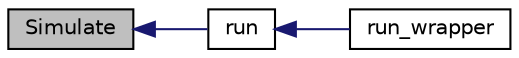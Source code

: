 digraph "Simulate"
{
  edge [fontname="Helvetica",fontsize="10",labelfontname="Helvetica",labelfontsize="10"];
  node [fontname="Helvetica",fontsize="10",shape=record];
  rankdir="LR";
  Node1 [label="Simulate",height=0.2,width=0.4,color="black", fillcolor="grey75", style="filled" fontcolor="black"];
  Node1 -> Node2 [dir="back",color="midnightblue",fontsize="10",style="solid",fontname="Helvetica"];
  Node2 [label="run",height=0.2,width=0.4,color="black", fillcolor="white", style="filled",URL="$graph_8cpp.html#aa6aa60788a21eb2dac33211bdddb851a"];
  Node2 -> Node3 [dir="back",color="midnightblue",fontsize="10",style="solid",fontname="Helvetica"];
  Node3 [label="run_wrapper",height=0.2,width=0.4,color="black", fillcolor="white", style="filled",URL="$graph_8cpp.html#aa1ee178ed04bf0d99f01ce22a57584ea"];
}
